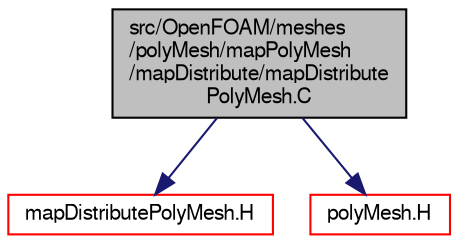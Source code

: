 digraph "src/OpenFOAM/meshes/polyMesh/mapPolyMesh/mapDistribute/mapDistributePolyMesh.C"
{
  bgcolor="transparent";
  edge [fontname="FreeSans",fontsize="10",labelfontname="FreeSans",labelfontsize="10"];
  node [fontname="FreeSans",fontsize="10",shape=record];
  Node0 [label="src/OpenFOAM/meshes\l/polyMesh/mapPolyMesh\l/mapDistribute/mapDistribute\lPolyMesh.C",height=0.2,width=0.4,color="black", fillcolor="grey75", style="filled", fontcolor="black"];
  Node0 -> Node1 [color="midnightblue",fontsize="10",style="solid",fontname="FreeSans"];
  Node1 [label="mapDistributePolyMesh.H",height=0.2,width=0.4,color="red",URL="$a11585.html"];
  Node0 -> Node169 [color="midnightblue",fontsize="10",style="solid",fontname="FreeSans"];
  Node169 [label="polyMesh.H",height=0.2,width=0.4,color="red",URL="$a11630.html"];
}

